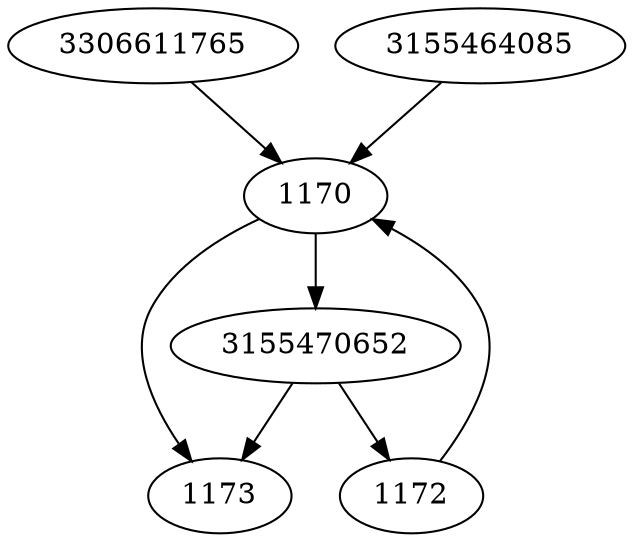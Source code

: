 strict digraph  {
1170;
1172;
3306611765;
1173;
3155464085;
3155470652;
1170 -> 3155470652;
1170 -> 1173;
1172 -> 1170;
3306611765 -> 1170;
3155464085 -> 1170;
3155470652 -> 1172;
3155470652 -> 1173;
}
